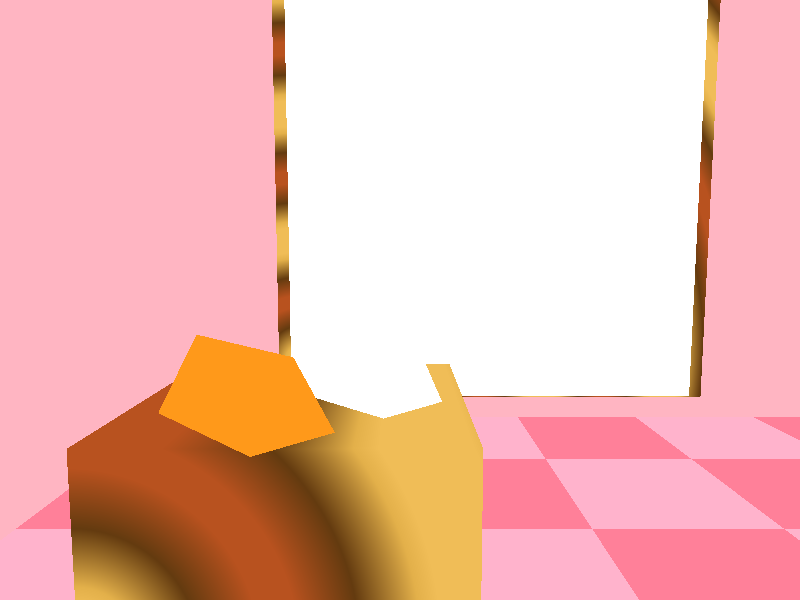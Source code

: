 camera {
    location <2, 1.5, -5>
    look_at <2, 1, 0>
}

light_source {
    <5, 9, -5>
    color rgb <0.7, 0.7, 0.7>
}

light_source {
    <5, 9, 0>
    color rgb <0.6, 0.6, 0.6>
}

// Front wall
box {
    <0, 0, 0> <10, 10, 1>
    pigment {
        color rgb <1.0, 0.71, 0.76>
    }

    finish {
        phong 0.5
    }
}

// Left wall
box {
    <0, 10, 0> <-1, 0, -10>
    pigment {
        color rgb <1.0, 0.71, 0.76>
    }

    finish {
        phong 0.5
    }
}

// Right wall
box {
    <10, 10, -10> <11, 0, 0>
    pigment {
        color rgb <1.0, 0.71, 0.76>
    }

    finish {
        phong 0.5
    }
}

// Back wall
box {
    <10, 10, -10> <-1, 0, -10>
    pigment {
        color rgb <1.0, 0.71, 0.76>
    }

    finish {
        phong 0.5
    }
}

// Back wall door
box {
    <7.5, 0, -10> <9.0, 4, -9.9>
    pigment {
        wood
        color_map {
            [0.7 color rgb <0.94, 0.74, 0.34>]
            [0.9 color rgb <0.89, 0.69, 0.29>]
        }
        translate <1.2, 0.5, 0>
    }

    finish {
        phong 0.2
    }
}

// Door knob
sphere {
    <7.7, 2, -9.85>, 0.1
    pigment {
        color rgb <0.99, 0.82, 0.09>
    }

    finish {
        phong 0.8
        reflection 0.8
    }
}

// Floor
box {
    <0, 0, 0> <10, -1, -10>
    pigment {
        checker
        color rgb <1.0, 0.5, 0.6>
        color rgb <1.0, 0.7, 0.8>
    }

    finish {
        phong 0.5
        reflection 0.1
    }
}

// Ceiling
box {
    <0, 10, 0> <10, 15, -10>
    pigment {
        color rgb <1.0, 1.0, 1.0>
    }
}

// Wooden block
box {
    <1.2, 0, -2.6> <2.2, 1, -3.6>
    pigment {
        wood
        color_map {
            [0.2 color rgb <0.94, 0.74, 0.34>]
            [0.3 color rgb <0.89, 0.69, 0.29>]
            [0.6 color rgb <0.39, 0.23, 0.06>]
            [0.9 color rgb <0.72, 0.32, 0.12>]
        }
        translate <1.2, 0.5, 0>
    }

    finish {
        phong 0.2
    }
}

// Mirror frame
box {
    <1, 0.2, 0> <4.5, 4.2, -0.1>
    pigment {
        wood
        color_map {
            [0.2 color rgb <0.94, 0.74, 0.34>]
            [0.3 color rgb <0.89, 0.69, 0.29>]
            [0.6 color rgb <0.39, 0.23, 0.06>]
            [0.9 color rgb <0.72, 0.32, 0.12>]
        }
        translate <1.2, 0.5, 0>
    }

    finish {
        phong 0.2
    }
}

// Mirror
box {
    <1.1, 0.21, -0.1> <4.4, 4.1, -0.11>

    pigment {
        color rgb <1.0, 1.0, 1.0>
    }

    finish {
        reflection 1.0
        ambient 0
        diffuse 0
    }
}

// Clear prism
prism {
    linear_spline
    0, 2, 4,
    <0, 0>, <1, 0>, <0.5, 0.866025>, <0, 0>
    pigment {
        color rgbf <1, 1, 1, 0.9>
    }
    finish {
        reflection 0.1
        refraction 1.0
        ior 1.5
        phong 1.0
    }
    rotate <-90, 0, 0>
    rotate <0, -45, 0>
    scale 0.25
    translate <1.6, 1.0, -3.0>
}

// Orange prism
prism {
    linear_spline
    0, 2, 4,
    <0, 0>, <1, 0>, <0.5, 0.866025>, <0, 0>
    pigment {
        color rgbf <1, 0.6, 0.1, 0.9>
    }
    finish {
        reflection 0.0
        refraction 1.0
        ior 1.5
        phong 1.0
    }
    rotate <-90, 0, 0>
    rotate <0, -45, 0>
    scale 0.25
    translate <1.3, 1.0, -3.3>
}
